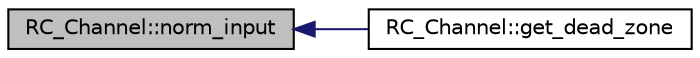 digraph "RC_Channel::norm_input"
{
 // INTERACTIVE_SVG=YES
  edge [fontname="Helvetica",fontsize="10",labelfontname="Helvetica",labelfontsize="10"];
  node [fontname="Helvetica",fontsize="10",shape=record];
  rankdir="LR";
  Node1 [label="RC_Channel::norm_input",height=0.2,width=0.4,color="black", fillcolor="grey75", style="filled", fontcolor="black"];
  Node1 -> Node2 [dir="back",color="midnightblue",fontsize="10",style="solid",fontname="Helvetica"];
  Node2 [label="RC_Channel::get_dead_zone",height=0.2,width=0.4,color="black", fillcolor="white", style="filled",URL="$classRC__Channel.html#a93979db0af02390ff31977f344f55f1d"];
}
